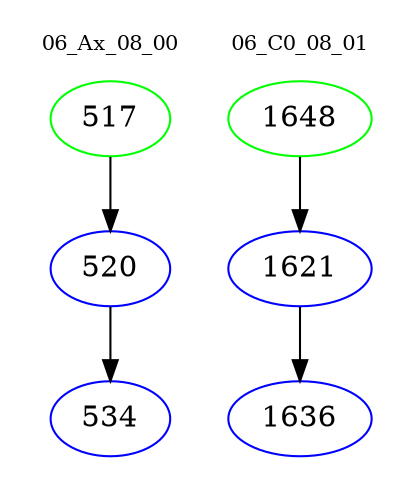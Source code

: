 digraph{
subgraph cluster_0 {
color = white
label = "06_Ax_08_00";
fontsize=10;
T0_517 [label="517", color="green"]
T0_517 -> T0_520 [color="black"]
T0_520 [label="520", color="blue"]
T0_520 -> T0_534 [color="black"]
T0_534 [label="534", color="blue"]
}
subgraph cluster_1 {
color = white
label = "06_C0_08_01";
fontsize=10;
T1_1648 [label="1648", color="green"]
T1_1648 -> T1_1621 [color="black"]
T1_1621 [label="1621", color="blue"]
T1_1621 -> T1_1636 [color="black"]
T1_1636 [label="1636", color="blue"]
}
}
